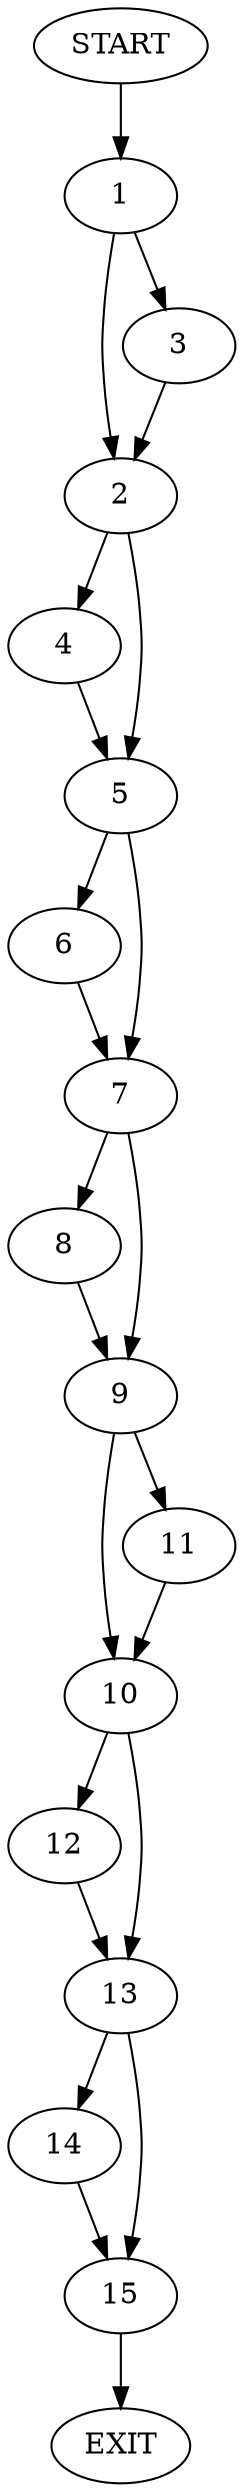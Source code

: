 digraph {
0 [label="START"]
16 [label="EXIT"]
0 -> 1
1 -> 2
1 -> 3
2 -> 4
2 -> 5
3 -> 2
5 -> 6
5 -> 7
4 -> 5
7 -> 8
7 -> 9
6 -> 7
8 -> 9
9 -> 10
9 -> 11
11 -> 10
10 -> 12
10 -> 13
12 -> 13
13 -> 14
13 -> 15
14 -> 15
15 -> 16
}
